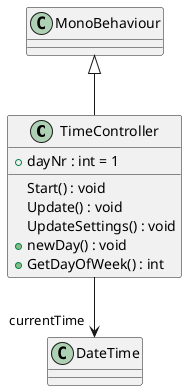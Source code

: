 @startuml
class TimeController {
    + dayNr : int = 1
    Start() : void
    Update() : void
    UpdateSettings() : void
    + newDay() : void
    + GetDayOfWeek() : int
}
MonoBehaviour <|-- TimeController
TimeController --> "currentTime" DateTime
@enduml
